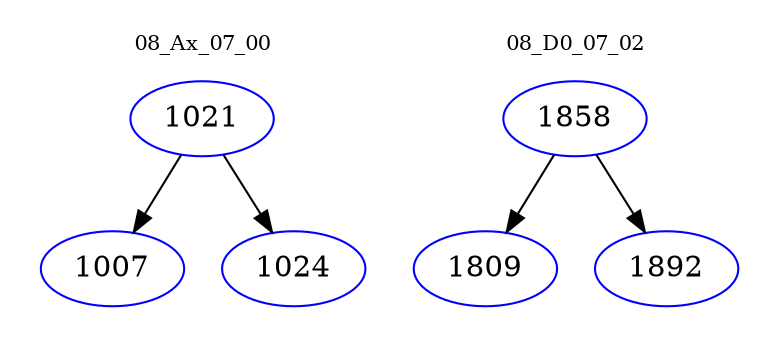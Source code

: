 digraph{
subgraph cluster_0 {
color = white
label = "08_Ax_07_00";
fontsize=10;
T0_1021 [label="1021", color="blue"]
T0_1021 -> T0_1007 [color="black"]
T0_1007 [label="1007", color="blue"]
T0_1021 -> T0_1024 [color="black"]
T0_1024 [label="1024", color="blue"]
}
subgraph cluster_1 {
color = white
label = "08_D0_07_02";
fontsize=10;
T1_1858 [label="1858", color="blue"]
T1_1858 -> T1_1809 [color="black"]
T1_1809 [label="1809", color="blue"]
T1_1858 -> T1_1892 [color="black"]
T1_1892 [label="1892", color="blue"]
}
}
